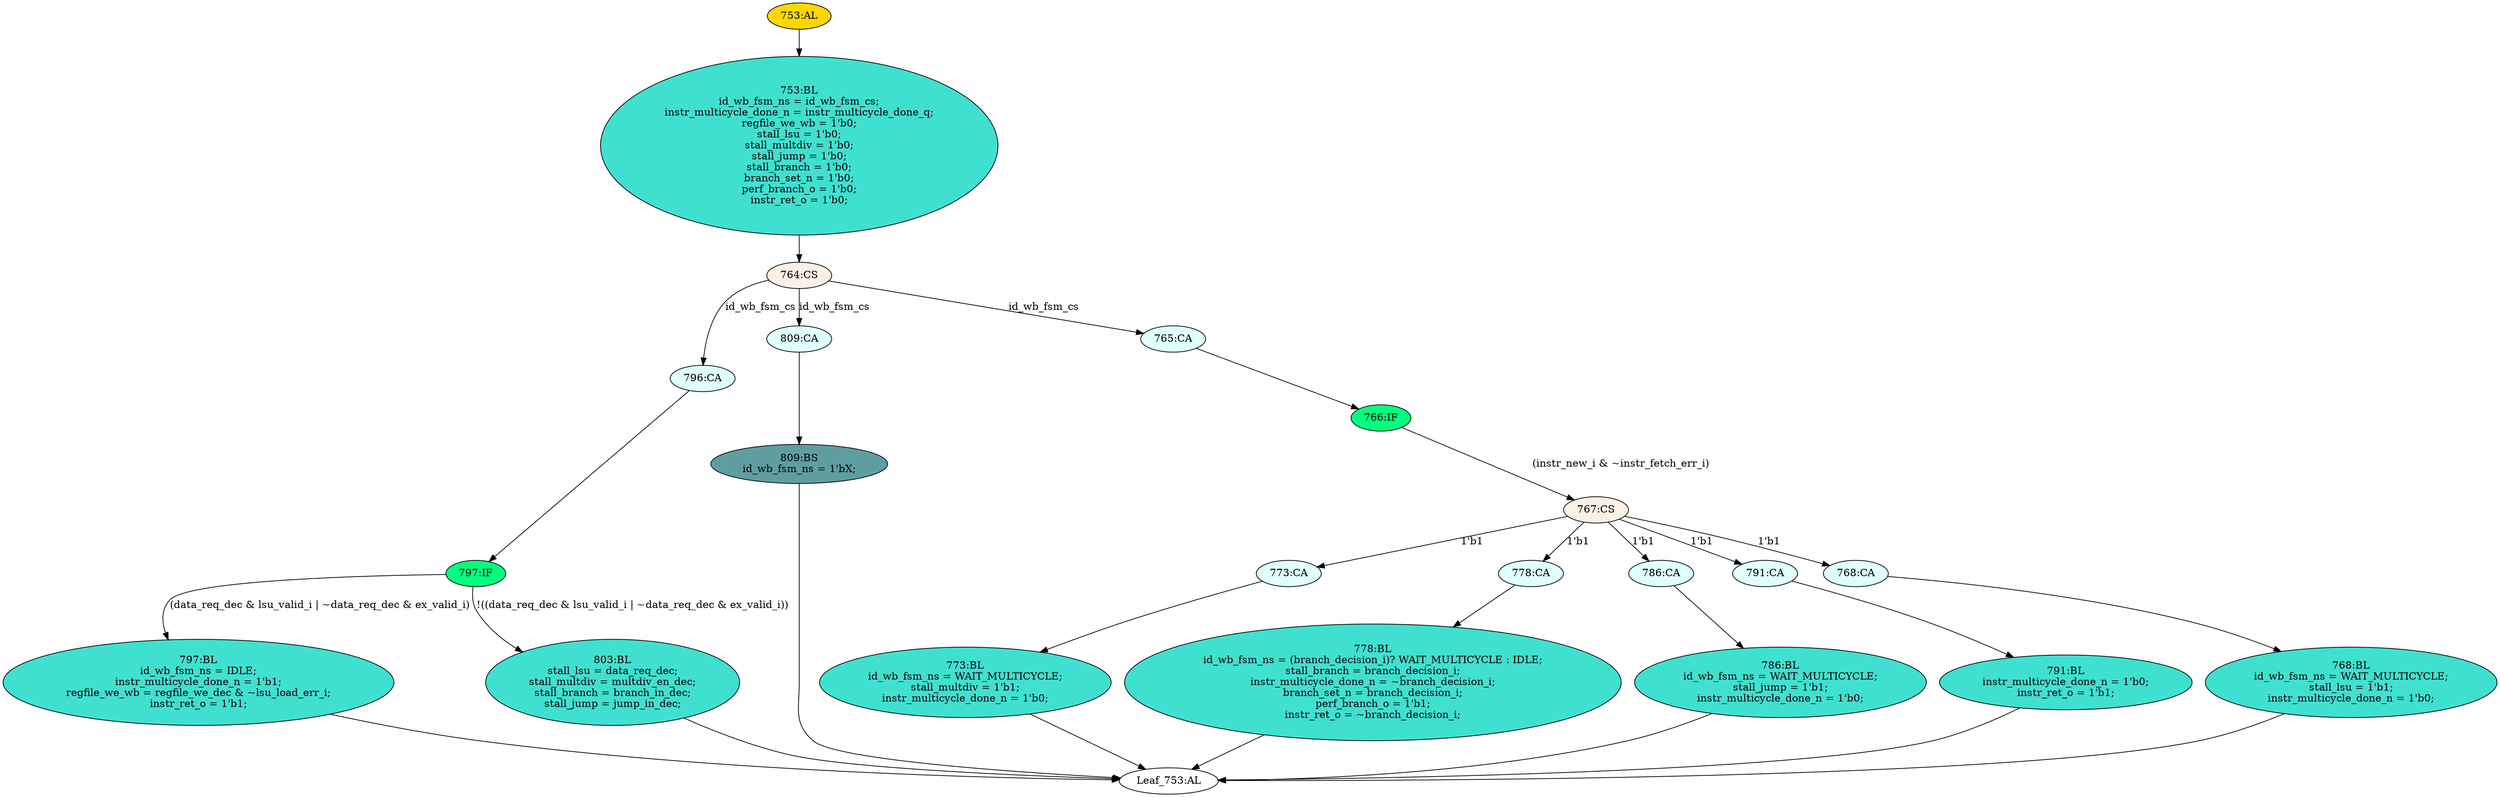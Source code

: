 strict digraph "" {
	node [label="\N"];
	"753:AL"	 [ast="<pyverilog.vparser.ast.Always object at 0x7f22371053d0>",
		clk_sens=False,
		fillcolor=gold,
		label="753:AL",
		sens="['data_req_dec', 'lsu_load_err_i', 'instr_multicycle_done_q', 'regfile_we_dec', 'WAIT_MULTICYCLE', 'multdiv_en_dec', 'IDLE', 'branch_\
decision_i', 'branch_in_dec', 'id_wb_fsm_cs', 'jump_in_dec']",
		statements="[]",
		style=filled,
		typ=Always,
		use_var="['data_req_dec', 'lsu_load_err_i', 'instr_multicycle_done_q', 'regfile_we_dec', 'lsu_valid_i', 'instr_fetch_err_i', 'instr_new_i', '\
multdiv_en_dec', 'IDLE', 'branch_decision_i', 'WAIT_MULTICYCLE', 'branch_in_dec', 'id_wb_fsm_cs', 'jump_in_dec', 'ex_valid_i']"];
	"753:BL"	 [ast="<pyverilog.vparser.ast.Block object at 0x7f2237105490>",
		fillcolor=turquoise,
		label="753:BL
id_wb_fsm_ns = id_wb_fsm_cs;
instr_multicycle_done_n = instr_multicycle_done_q;
regfile_we_wb = 1'b0;
stall_lsu = 1'b0;
stall_\
multdiv = 1'b0;
stall_jump = 1'b0;
stall_branch = 1'b0;
branch_set_n = 1'b0;
perf_branch_o = 1'b0;
instr_ret_o = 1'b0;",
		statements="[<pyverilog.vparser.ast.BlockingSubstitution object at 0x7f22371054d0>, <pyverilog.vparser.ast.BlockingSubstitution object at 0x7f22371056d0>, <\
pyverilog.vparser.ast.BlockingSubstitution object at 0x7f2237105850>, <pyverilog.vparser.ast.BlockingSubstitution object at 0x7f22371059d0>, <\
pyverilog.vparser.ast.BlockingSubstitution object at 0x7f2237105b10>, <pyverilog.vparser.ast.BlockingSubstitution object at 0x7f2237105c90>, <\
pyverilog.vparser.ast.BlockingSubstitution object at 0x7f2237105dd0>, <pyverilog.vparser.ast.BlockingSubstitution object at 0x7f2237105f50>, <\
pyverilog.vparser.ast.BlockingSubstitution object at 0x7f2237109110>, <pyverilog.vparser.ast.BlockingSubstitution object at 0x7f2237109290>]",
		style=filled,
		typ=Block];
	"753:AL" -> "753:BL"	 [cond="[]",
		lineno=None];
	"796:CA"	 [ast="<pyverilog.vparser.ast.Case object at 0x7f22370ba710>",
		fillcolor=lightcyan,
		label="796:CA",
		statements="[]",
		style=filled,
		typ=Case];
	"797:IF"	 [ast="<pyverilog.vparser.ast.IfStatement object at 0x7f22370ba7d0>",
		fillcolor=springgreen,
		label="797:IF",
		statements="[]",
		style=filled,
		typ=IfStatement];
	"796:CA" -> "797:IF"	 [cond="[]",
		lineno=None];
	"786:BL"	 [ast="<pyverilog.vparser.ast.Block object at 0x7f2237111dd0>",
		fillcolor=turquoise,
		label="786:BL
id_wb_fsm_ns = WAIT_MULTICYCLE;
stall_jump = 1'b1;
instr_multicycle_done_n = 1'b0;",
		statements="[<pyverilog.vparser.ast.BlockingSubstitution object at 0x7f2237111e10>, <pyverilog.vparser.ast.BlockingSubstitution object at 0x7f2237111fd0>, <\
pyverilog.vparser.ast.BlockingSubstitution object at 0x7f22370ba150>]",
		style=filled,
		typ=Block];
	"Leaf_753:AL"	 [def_var="['id_wb_fsm_ns', 'stall_branch', 'perf_branch_o', 'instr_ret_o', 'branch_set_n', 'stall_multdiv', 'stall_lsu', 'stall_jump', 'regfile_\
we_wb', 'instr_multicycle_done_n']",
		label="Leaf_753:AL"];
	"786:BL" -> "Leaf_753:AL"	 [cond="[]",
		lineno=None];
	"773:CA"	 [ast="<pyverilog.vparser.ast.Case object at 0x7f2237109b10>",
		fillcolor=lightcyan,
		label="773:CA",
		statements="[]",
		style=filled,
		typ=Case];
	"773:BL"	 [ast="<pyverilog.vparser.ast.Block object at 0x7f2237109bd0>",
		fillcolor=turquoise,
		label="773:BL
id_wb_fsm_ns = WAIT_MULTICYCLE;
stall_multdiv = 1'b1;
instr_multicycle_done_n = 1'b0;",
		statements="[<pyverilog.vparser.ast.BlockingSubstitution object at 0x7f2237109c10>, <pyverilog.vparser.ast.BlockingSubstitution object at 0x7f2237109dd0>, <\
pyverilog.vparser.ast.BlockingSubstitution object at 0x7f2237109f50>]",
		style=filled,
		typ=Block];
	"773:CA" -> "773:BL"	 [cond="[]",
		lineno=None];
	"778:CA"	 [ast="<pyverilog.vparser.ast.Case object at 0x7f2237111110>",
		fillcolor=lightcyan,
		label="778:CA",
		statements="[]",
		style=filled,
		typ=Case];
	"778:BL"	 [ast="<pyverilog.vparser.ast.Block object at 0x7f22371111d0>",
		fillcolor=turquoise,
		label="778:BL
id_wb_fsm_ns = (branch_decision_i)? WAIT_MULTICYCLE : IDLE;
stall_branch = branch_decision_i;
instr_multicycle_done_n = ~\
branch_decision_i;
branch_set_n = branch_decision_i;
perf_branch_o = 1'b1;
instr_ret_o = ~branch_decision_i;",
		statements="[<pyverilog.vparser.ast.BlockingSubstitution object at 0x7f2237111210>, <pyverilog.vparser.ast.BlockingSubstitution object at 0x7f22371114d0>, <\
pyverilog.vparser.ast.BlockingSubstitution object at 0x7f2237111690>, <pyverilog.vparser.ast.BlockingSubstitution object at 0x7f2237111890>, <\
pyverilog.vparser.ast.BlockingSubstitution object at 0x7f2237111a50>, <pyverilog.vparser.ast.BlockingSubstitution object at 0x7f2237111bd0>]",
		style=filled,
		typ=Block];
	"778:CA" -> "778:BL"	 [cond="[]",
		lineno=None];
	"809:CA"	 [ast="<pyverilog.vparser.ast.Case object at 0x7f223709d750>",
		fillcolor=lightcyan,
		label="809:CA",
		statements="[]",
		style=filled,
		typ=Case];
	"809:BS"	 [ast="<pyverilog.vparser.ast.BlockingSubstitution object at 0x7f223709d790>",
		fillcolor=cadetblue,
		label="809:BS
id_wb_fsm_ns = 1'bX;",
		statements="[<pyverilog.vparser.ast.BlockingSubstitution object at 0x7f223709d790>]",
		style=filled,
		typ=BlockingSubstitution];
	"809:CA" -> "809:BS"	 [cond="[]",
		lineno=None];
	"768:BL"	 [ast="<pyverilog.vparser.ast.Block object at 0x7f2237109690>",
		fillcolor=turquoise,
		label="768:BL
id_wb_fsm_ns = WAIT_MULTICYCLE;
stall_lsu = 1'b1;
instr_multicycle_done_n = 1'b0;",
		statements="[<pyverilog.vparser.ast.BlockingSubstitution object at 0x7f22371096d0>, <pyverilog.vparser.ast.BlockingSubstitution object at 0x7f2237109850>, <\
pyverilog.vparser.ast.BlockingSubstitution object at 0x7f2237109990>]",
		style=filled,
		typ=Block];
	"768:BL" -> "Leaf_753:AL"	 [cond="[]",
		lineno=None];
	"797:BL"	 [ast="<pyverilog.vparser.ast.Block object at 0x7f22370bae10>",
		fillcolor=turquoise,
		label="797:BL
id_wb_fsm_ns = IDLE;
instr_multicycle_done_n = 1'b1;
regfile_we_wb = regfile_we_dec & ~lsu_load_err_i;
instr_ret_o = 1'b1;",
		statements="[<pyverilog.vparser.ast.BlockingSubstitution object at 0x7f22370bae50>, <pyverilog.vparser.ast.BlockingSubstitution object at 0x7f22370bafd0>, <\
pyverilog.vparser.ast.BlockingSubstitution object at 0x7f223709d1d0>, <pyverilog.vparser.ast.BlockingSubstitution object at 0x7f223709d390>]",
		style=filled,
		typ=Block];
	"797:BL" -> "Leaf_753:AL"	 [cond="[]",
		lineno=None];
	"791:BL"	 [ast="<pyverilog.vparser.ast.Block object at 0x7f22370ba310>",
		fillcolor=turquoise,
		label="791:BL
instr_multicycle_done_n = 1'b0;
instr_ret_o = 1'b1;",
		statements="[<pyverilog.vparser.ast.BlockingSubstitution object at 0x7f22370ba350>, <pyverilog.vparser.ast.BlockingSubstitution object at 0x7f22370ba4d0>]",
		style=filled,
		typ=Block];
	"791:BL" -> "Leaf_753:AL"	 [cond="[]",
		lineno=None];
	"767:CS"	 [ast="<pyverilog.vparser.ast.CaseStatement object at 0x7f2237109550>",
		fillcolor=linen,
		label="767:CS",
		statements="[]",
		style=filled,
		typ=CaseStatement];
	"767:CS" -> "773:CA"	 [cond="[]",
		label="1'b1",
		lineno=767];
	"767:CS" -> "778:CA"	 [cond="[]",
		label="1'b1",
		lineno=767];
	"786:CA"	 [ast="<pyverilog.vparser.ast.Case object at 0x7f2237111d50>",
		fillcolor=lightcyan,
		label="786:CA",
		statements="[]",
		style=filled,
		typ=Case];
	"767:CS" -> "786:CA"	 [cond="[]",
		label="1'b1",
		lineno=767];
	"791:CA"	 [ast="<pyverilog.vparser.ast.Case object at 0x7f22370ba2d0>",
		fillcolor=lightcyan,
		label="791:CA",
		statements="[]",
		style=filled,
		typ=Case];
	"767:CS" -> "791:CA"	 [cond="[]",
		label="1'b1",
		lineno=767];
	"768:CA"	 [ast="<pyverilog.vparser.ast.Case object at 0x7f22371095d0>",
		fillcolor=lightcyan,
		label="768:CA",
		statements="[]",
		style=filled,
		typ=Case];
	"767:CS" -> "768:CA"	 [cond="[]",
		label="1'b1",
		lineno=767];
	"765:CA"	 [ast="<pyverilog.vparser.ast.Case object at 0x7f2237109410>",
		fillcolor=lightcyan,
		label="765:CA",
		statements="[]",
		style=filled,
		typ=Case];
	"766:IF"	 [ast="<pyverilog.vparser.ast.IfStatement object at 0x7f2237109490>",
		fillcolor=springgreen,
		label="766:IF",
		statements="[]",
		style=filled,
		typ=IfStatement];
	"765:CA" -> "766:IF"	 [cond="[]",
		lineno=None];
	"797:IF" -> "797:BL"	 [cond="['data_req_dec', 'lsu_valid_i', 'data_req_dec', 'ex_valid_i']",
		label="(data_req_dec & lsu_valid_i | ~data_req_dec & ex_valid_i)",
		lineno=797];
	"803:BL"	 [ast="<pyverilog.vparser.ast.Block object at 0x7f22370ba810>",
		fillcolor=turquoise,
		label="803:BL
stall_lsu = data_req_dec;
stall_multdiv = multdiv_en_dec;
stall_branch = branch_in_dec;
stall_jump = jump_in_dec;",
		statements="[<pyverilog.vparser.ast.BlockingSubstitution object at 0x7f22370ba850>, <pyverilog.vparser.ast.BlockingSubstitution object at 0x7f22370ba9d0>, <\
pyverilog.vparser.ast.BlockingSubstitution object at 0x7f22370bab50>, <pyverilog.vparser.ast.BlockingSubstitution object at 0x7f22370bacd0>]",
		style=filled,
		typ=Block];
	"797:IF" -> "803:BL"	 [cond="['data_req_dec', 'lsu_valid_i', 'data_req_dec', 'ex_valid_i']",
		label="!((data_req_dec & lsu_valid_i | ~data_req_dec & ex_valid_i))",
		lineno=797];
	"764:CS"	 [ast="<pyverilog.vparser.ast.CaseStatement object at 0x7f2237109350>",
		fillcolor=linen,
		label="764:CS",
		statements="[]",
		style=filled,
		typ=CaseStatement];
	"753:BL" -> "764:CS"	 [cond="[]",
		lineno=None];
	"778:BL" -> "Leaf_753:AL"	 [cond="[]",
		lineno=None];
	"773:BL" -> "Leaf_753:AL"	 [cond="[]",
		lineno=None];
	"786:CA" -> "786:BL"	 [cond="[]",
		lineno=None];
	"803:BL" -> "Leaf_753:AL"	 [cond="[]",
		lineno=None];
	"766:IF" -> "767:CS"	 [cond="['instr_new_i', 'instr_fetch_err_i']",
		label="(instr_new_i & ~instr_fetch_err_i)",
		lineno=766];
	"764:CS" -> "796:CA"	 [cond="['id_wb_fsm_cs']",
		label=id_wb_fsm_cs,
		lineno=764];
	"764:CS" -> "809:CA"	 [cond="['id_wb_fsm_cs']",
		label=id_wb_fsm_cs,
		lineno=764];
	"764:CS" -> "765:CA"	 [cond="['id_wb_fsm_cs']",
		label=id_wb_fsm_cs,
		lineno=764];
	"791:CA" -> "791:BL"	 [cond="[]",
		lineno=None];
	"809:BS" -> "Leaf_753:AL"	 [cond="[]",
		lineno=None];
	"768:CA" -> "768:BL"	 [cond="[]",
		lineno=None];
}
